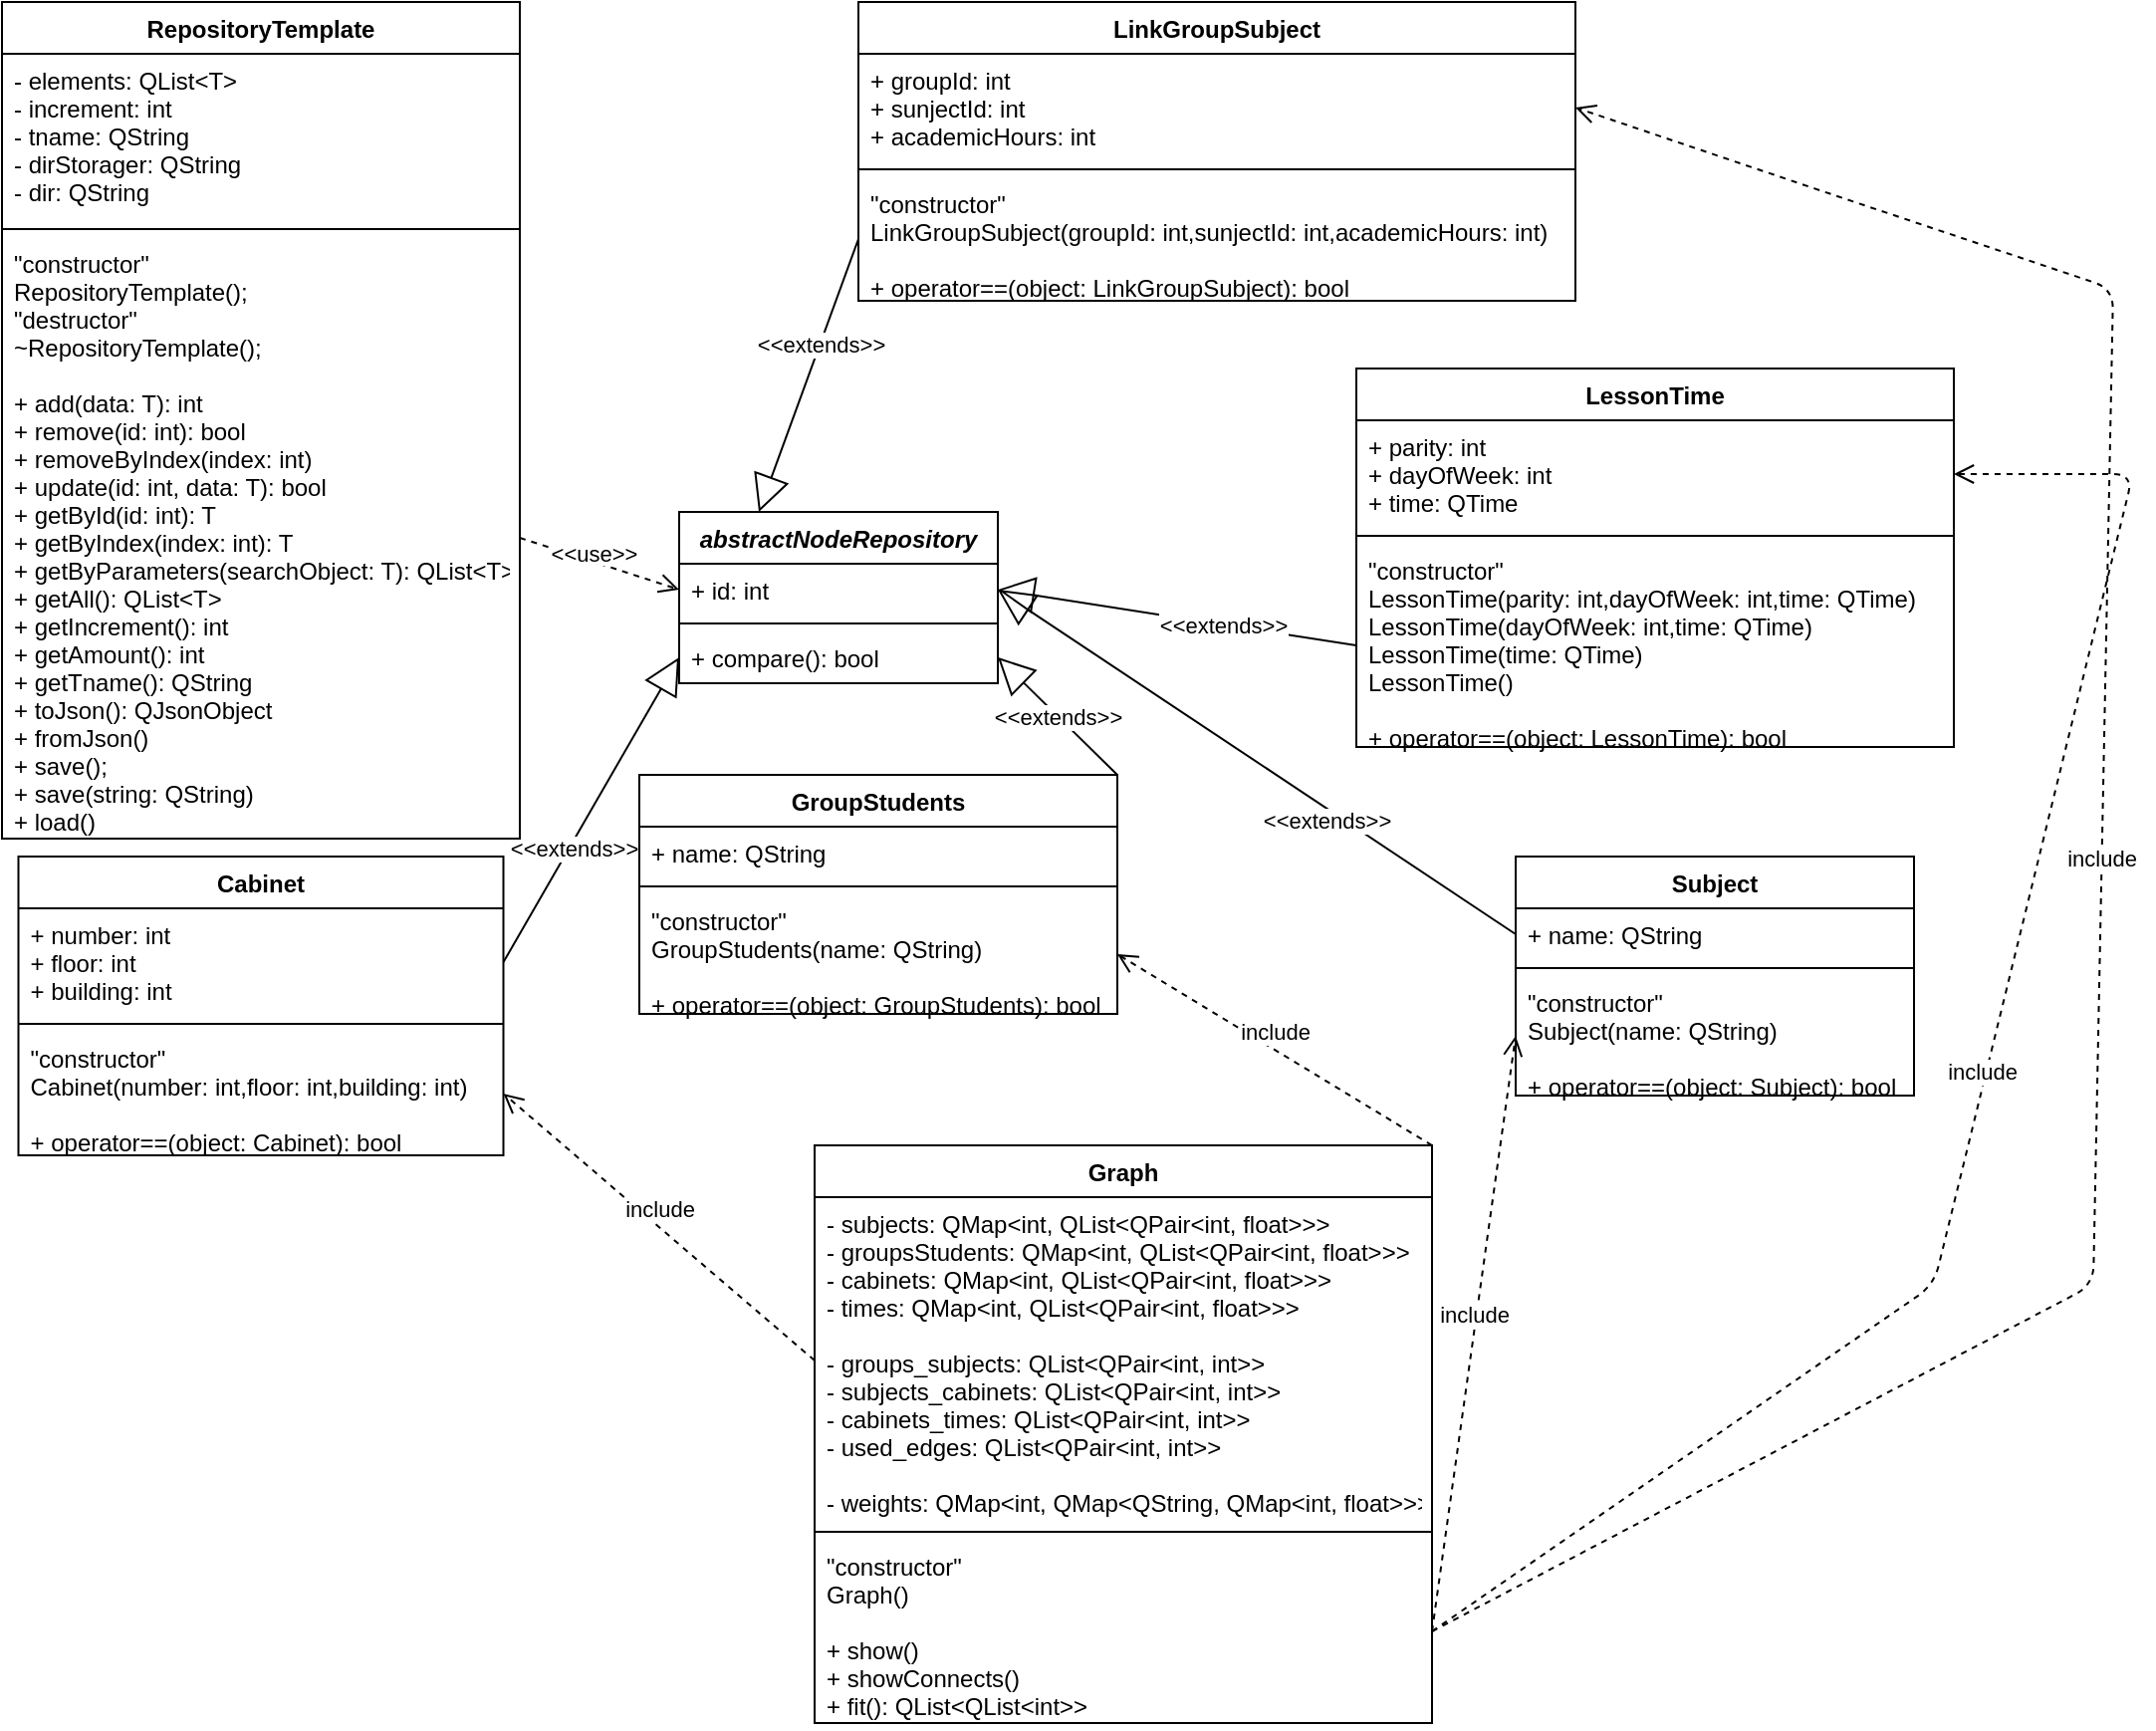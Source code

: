 <mxfile version="13.1.14" type="device"><diagram id="ir9kEP-f7ySvORfKLNOo" name="Page-1"><mxGraphModel dx="267" dy="934" grid="1" gridSize="10" guides="1" tooltips="1" connect="1" arrows="1" fold="1" page="1" pageScale="1" pageWidth="827" pageHeight="1169" math="0" shadow="0"><root><mxCell id="0"/><mxCell id="1" parent="0"/><mxCell id="urIrR2v5Nva38NdMv4Fl-29" value="" style="endArrow=block;endSize=16;endFill=0;html=1;entryX=1;entryY=0.5;entryDx=0;entryDy=0;exitX=0;exitY=0.5;exitDx=0;exitDy=0;" parent="1" source="urIrR2v5Nva38NdMv4Fl-2" target="urIrR2v5Nva38NdMv4Fl-22" edge="1"><mxGeometry width="160" relative="1" as="geometry"><mxPoint x="1518" y="268" as="sourcePoint"/><mxPoint x="528" y="350" as="targetPoint"/></mxGeometry></mxCell><mxCell id="eqY1UC8rtUGbDXDQ9YHy-2" value="&amp;lt;&amp;lt;extends&amp;gt;&amp;gt;" style="edgeLabel;html=1;align=center;verticalAlign=middle;resizable=0;points=[];" vertex="1" connectable="0" parent="urIrR2v5Nva38NdMv4Fl-29"><mxGeometry x="-0.292" y="5" relative="1" as="geometry"><mxPoint as="offset"/></mxGeometry></mxCell><mxCell id="urIrR2v5Nva38NdMv4Fl-30" value="" style="endArrow=block;endSize=16;endFill=0;html=1;exitX=1;exitY=0.5;exitDx=0;exitDy=0;entryX=0;entryY=0.5;entryDx=0;entryDy=0;" parent="1" source="urIrR2v5Nva38NdMv4Fl-14" target="urIrR2v5Nva38NdMv4Fl-24" edge="1"><mxGeometry width="160" relative="1" as="geometry"><mxPoint x="1219.75" y="140" as="sourcePoint"/><mxPoint x="1160" y="370" as="targetPoint"/></mxGeometry></mxCell><mxCell id="eqY1UC8rtUGbDXDQ9YHy-6" value="&amp;lt;&amp;lt;extends&amp;gt;&amp;gt;" style="edgeLabel;html=1;align=center;verticalAlign=middle;resizable=0;points=[];" vertex="1" connectable="0" parent="urIrR2v5Nva38NdMv4Fl-30"><mxGeometry x="-0.242" y="-2" relative="1" as="geometry"><mxPoint as="offset"/></mxGeometry></mxCell><mxCell id="urIrR2v5Nva38NdMv4Fl-31" value="&lt;meta charset=&quot;utf-8&quot;&gt;&lt;span style=&quot;color: rgb(0, 0, 0); font-family: helvetica; font-size: 11px; font-style: normal; font-weight: 400; letter-spacing: normal; text-align: center; text-indent: 0px; text-transform: none; word-spacing: 0px; background-color: rgb(255, 255, 255); display: inline; float: none;&quot;&gt;&amp;lt;&amp;lt;extends&amp;gt;&amp;gt;&lt;/span&gt;" style="endArrow=block;endSize=16;endFill=0;html=1;entryX=1;entryY=0.5;entryDx=0;entryDy=0;exitX=1;exitY=0;exitDx=0;exitDy=0;" parent="1" source="urIrR2v5Nva38NdMv4Fl-17" target="urIrR2v5Nva38NdMv4Fl-24" edge="1"><mxGeometry width="160" relative="1" as="geometry"><mxPoint x="1228" y="470" as="sourcePoint"/><mxPoint x="578" y="270" as="targetPoint"/></mxGeometry></mxCell><mxCell id="urIrR2v5Nva38NdMv4Fl-32" value="" style="html=1;verticalAlign=bottom;endArrow=open;dashed=1;endSize=8;entryX=0;entryY=0.5;entryDx=0;entryDy=0;exitX=1;exitY=0.5;exitDx=0;exitDy=0;" parent="1" source="urIrR2v5Nva38NdMv4Fl-28" target="urIrR2v5Nva38NdMv4Fl-22" edge="1"><mxGeometry relative="1" as="geometry"><mxPoint x="1098" y="80" as="sourcePoint"/><mxPoint x="678" y="150" as="targetPoint"/></mxGeometry></mxCell><mxCell id="urIrR2v5Nva38NdMv4Fl-33" value="" style="endArrow=block;endSize=16;endFill=0;html=1;entryX=1;entryY=0.5;entryDx=0;entryDy=0;exitX=0;exitY=0.5;exitDx=0;exitDy=0;" parent="1" source="urIrR2v5Nva38NdMv4Fl-8" target="urIrR2v5Nva38NdMv4Fl-22" edge="1"><mxGeometry width="160" relative="1" as="geometry"><mxPoint x="1878" y="302" as="sourcePoint"/><mxPoint x="665" y="263.0" as="targetPoint"/></mxGeometry></mxCell><mxCell id="eqY1UC8rtUGbDXDQ9YHy-3" value="&amp;lt;&amp;lt;extends&amp;gt;&amp;gt;" style="edgeLabel;html=1;align=center;verticalAlign=middle;resizable=0;points=[];" vertex="1" connectable="0" parent="urIrR2v5Nva38NdMv4Fl-33"><mxGeometry x="-0.261" relative="1" as="geometry"><mxPoint x="-1" as="offset"/></mxGeometry></mxCell><mxCell id="urIrR2v5Nva38NdMv4Fl-34" value="" style="endArrow=block;endSize=16;endFill=0;html=1;entryX=0.25;entryY=0;entryDx=0;entryDy=0;exitX=0;exitY=0.5;exitDx=0;exitDy=0;" parent="1" source="urIrR2v5Nva38NdMv4Fl-12" target="urIrR2v5Nva38NdMv4Fl-21" edge="1"><mxGeometry width="160" relative="1" as="geometry"><mxPoint x="1708" y="99" as="sourcePoint"/><mxPoint x="908" y="147" as="targetPoint"/></mxGeometry></mxCell><mxCell id="eqY1UC8rtUGbDXDQ9YHy-7" value="&amp;lt;&amp;lt;extends&amp;gt;&amp;gt;" style="edgeLabel;html=1;align=center;verticalAlign=middle;resizable=0;points=[];" vertex="1" connectable="0" parent="urIrR2v5Nva38NdMv4Fl-34"><mxGeometry x="-0.225" relative="1" as="geometry"><mxPoint as="offset"/></mxGeometry></mxCell><mxCell id="urIrR2v5Nva38NdMv4Fl-25" value="RepositoryTemplate" style="swimlane;fontStyle=1;align=center;verticalAlign=top;childLayout=stackLayout;horizontal=1;startSize=26;horizontalStack=0;resizeParent=1;resizeParentMax=0;resizeLast=0;collapsible=1;marginBottom=0;" parent="1" vertex="1"><mxGeometry x="850" y="26" width="260" height="420" as="geometry"/></mxCell><mxCell id="urIrR2v5Nva38NdMv4Fl-26" value="- elements: QList&lt;T&gt; &#10;- increment: int&#10;- tname: QString&#10;- dirStorager: QString&#10;- dir: QString" style="text;strokeColor=none;fillColor=none;align=left;verticalAlign=top;spacingLeft=4;spacingRight=4;overflow=hidden;rotatable=0;points=[[0,0.5],[1,0.5]];portConstraint=eastwest;" parent="urIrR2v5Nva38NdMv4Fl-25" vertex="1"><mxGeometry y="26" width="260" height="84" as="geometry"/></mxCell><mxCell id="urIrR2v5Nva38NdMv4Fl-27" value="" style="line;strokeWidth=1;fillColor=none;align=left;verticalAlign=middle;spacingTop=-1;spacingLeft=3;spacingRight=3;rotatable=0;labelPosition=right;points=[];portConstraint=eastwest;" parent="urIrR2v5Nva38NdMv4Fl-25" vertex="1"><mxGeometry y="110" width="260" height="8" as="geometry"/></mxCell><mxCell id="urIrR2v5Nva38NdMv4Fl-28" value="&quot;constructor&quot;&#10;RepositoryTemplate();&#10;&quot;destructor&quot;&#10;~RepositoryTemplate();&#10;&#10;+ add(data: T): int&#10;+ remove(id: int): bool&#10;+ removeByIndex(index: int)&#10;+ update(id: int, data: T): bool&#10;+ getById(id: int): T&#10;+ getByIndex(index: int): T&#10;+ getByParameters(searchObject: T): QList&lt;T&gt;&#10;+ getAll(): QList&lt;T&gt; &#10;+ getIncrement(): int&#10;+ getAmount(): int&#10;+ getTname(): QString&#10;+ toJson(): QJsonObject&#10;+ fromJson()&#10;+ save();&#10;+ save(string: QString)&#10;+ load()" style="text;strokeColor=none;fillColor=none;align=left;verticalAlign=top;spacingLeft=4;spacingRight=4;overflow=hidden;rotatable=0;points=[[0,0.5],[1,0.5]];portConstraint=eastwest;" parent="urIrR2v5Nva38NdMv4Fl-25" vertex="1"><mxGeometry y="118" width="260" height="302" as="geometry"/></mxCell><mxCell id="urIrR2v5Nva38NdMv4Fl-5" value="LessonTime" style="swimlane;fontStyle=1;align=center;verticalAlign=top;childLayout=stackLayout;horizontal=1;startSize=26;horizontalStack=0;resizeParent=1;resizeParentMax=0;resizeLast=0;collapsible=1;marginBottom=0;" parent="1" vertex="1"><mxGeometry x="1530" y="210" width="300" height="190" as="geometry"/></mxCell><mxCell id="urIrR2v5Nva38NdMv4Fl-6" value="+ parity: int&#10;+ dayOfWeek: int&#10;+ time: QTime" style="text;strokeColor=none;fillColor=none;align=left;verticalAlign=top;spacingLeft=4;spacingRight=4;overflow=hidden;rotatable=0;points=[[0,0.5],[1,0.5]];portConstraint=eastwest;" parent="urIrR2v5Nva38NdMv4Fl-5" vertex="1"><mxGeometry y="26" width="300" height="54" as="geometry"/></mxCell><mxCell id="urIrR2v5Nva38NdMv4Fl-7" value="" style="line;strokeWidth=1;fillColor=none;align=left;verticalAlign=middle;spacingTop=-1;spacingLeft=3;spacingRight=3;rotatable=0;labelPosition=right;points=[];portConstraint=eastwest;" parent="urIrR2v5Nva38NdMv4Fl-5" vertex="1"><mxGeometry y="80" width="300" height="8" as="geometry"/></mxCell><mxCell id="urIrR2v5Nva38NdMv4Fl-8" value="&quot;constructor&quot;&#10;LessonTime(parity: int,dayOfWeek: int,time: QTime)&#10;LessonTime(dayOfWeek: int,time: QTime)&#10;LessonTime(time: QTime)&#10;LessonTime()&#10;&#10;+ operator==(object: LessonTime): bool" style="text;strokeColor=none;fillColor=none;align=left;verticalAlign=top;spacingLeft=4;spacingRight=4;overflow=hidden;rotatable=0;points=[[0,0.5],[1,0.5]];portConstraint=eastwest;" parent="urIrR2v5Nva38NdMv4Fl-5" vertex="1"><mxGeometry y="88" width="300" height="102" as="geometry"/></mxCell><mxCell id="urIrR2v5Nva38NdMv4Fl-9" value="LinkGroupSubject" style="swimlane;fontStyle=1;align=center;verticalAlign=top;childLayout=stackLayout;horizontal=1;startSize=26;horizontalStack=0;resizeParent=1;resizeParentMax=0;resizeLast=0;collapsible=1;marginBottom=0;" parent="1" vertex="1"><mxGeometry x="1280" y="26" width="360" height="150" as="geometry"/></mxCell><mxCell id="urIrR2v5Nva38NdMv4Fl-10" value="+ groupId: int&#10;+ sunjectId: int&#10;+ academicHours: int" style="text;strokeColor=none;fillColor=none;align=left;verticalAlign=top;spacingLeft=4;spacingRight=4;overflow=hidden;rotatable=0;points=[[0,0.5],[1,0.5]];portConstraint=eastwest;" parent="urIrR2v5Nva38NdMv4Fl-9" vertex="1"><mxGeometry y="26" width="360" height="54" as="geometry"/></mxCell><mxCell id="urIrR2v5Nva38NdMv4Fl-11" value="" style="line;strokeWidth=1;fillColor=none;align=left;verticalAlign=middle;spacingTop=-1;spacingLeft=3;spacingRight=3;rotatable=0;labelPosition=right;points=[];portConstraint=eastwest;" parent="urIrR2v5Nva38NdMv4Fl-9" vertex="1"><mxGeometry y="80" width="360" height="8" as="geometry"/></mxCell><mxCell id="urIrR2v5Nva38NdMv4Fl-12" value="&quot;constructor&quot;&#10;LinkGroupSubject(groupId: int,sunjectId: int,academicHours: int)&#10;&#10;+ operator==(object: LinkGroupSubject): bool" style="text;strokeColor=none;fillColor=none;align=left;verticalAlign=top;spacingLeft=4;spacingRight=4;overflow=hidden;rotatable=0;points=[[0,0.5],[1,0.5]];portConstraint=eastwest;" parent="urIrR2v5Nva38NdMv4Fl-9" vertex="1"><mxGeometry y="88" width="360" height="62" as="geometry"/></mxCell><mxCell id="urIrR2v5Nva38NdMv4Fl-35" value="Graph" style="swimlane;fontStyle=1;align=center;verticalAlign=top;childLayout=stackLayout;horizontal=1;startSize=26;horizontalStack=0;resizeParent=1;resizeParentMax=0;resizeLast=0;collapsible=1;marginBottom=0;" parent="1" vertex="1"><mxGeometry x="1258" y="600" width="310" height="290" as="geometry"/></mxCell><mxCell id="urIrR2v5Nva38NdMv4Fl-36" value="- subjects: QMap&lt;int, QList&lt;QPair&lt;int, float&gt;&gt;&gt;&#10;- groupsStudents: QMap&lt;int, QList&lt;QPair&lt;int, float&gt;&gt;&gt;&#10;- cabinets: QMap&lt;int, QList&lt;QPair&lt;int, float&gt;&gt;&gt;&#10;- times: QMap&lt;int, QList&lt;QPair&lt;int, float&gt;&gt;&gt;&#10;&#10;- groups_subjects: QList&lt;QPair&lt;int, int&gt;&gt;&#10;- subjects_cabinets: QList&lt;QPair&lt;int, int&gt;&gt;&#10;- cabinets_times: QList&lt;QPair&lt;int, int&gt;&gt;&#10;- used_edges: QList&lt;QPair&lt;int, int&gt;&gt;&#10;&#10;- weights: QMap&lt;int, QMap&lt;QString, QMap&lt;int, float&gt;&gt;&gt; " style="text;strokeColor=none;fillColor=none;align=left;verticalAlign=top;spacingLeft=4;spacingRight=4;overflow=hidden;rotatable=0;points=[[0,0.5],[1,0.5]];portConstraint=eastwest;" parent="urIrR2v5Nva38NdMv4Fl-35" vertex="1"><mxGeometry y="26" width="310" height="164" as="geometry"/></mxCell><mxCell id="urIrR2v5Nva38NdMv4Fl-37" value="" style="line;strokeWidth=1;fillColor=none;align=left;verticalAlign=middle;spacingTop=-1;spacingLeft=3;spacingRight=3;rotatable=0;labelPosition=right;points=[];portConstraint=eastwest;" parent="urIrR2v5Nva38NdMv4Fl-35" vertex="1"><mxGeometry y="190" width="310" height="8" as="geometry"/></mxCell><mxCell id="urIrR2v5Nva38NdMv4Fl-38" value="&quot;constructor&quot;&#10;Graph()&#10;&#10;+ show()&#10;+ showConnects()&#10;+ fit(): QList&lt;QList&lt;int&gt;&gt;" style="text;strokeColor=none;fillColor=none;align=left;verticalAlign=top;spacingLeft=4;spacingRight=4;overflow=hidden;rotatable=0;points=[[0,0.5],[1,0.5]];portConstraint=eastwest;" parent="urIrR2v5Nva38NdMv4Fl-35" vertex="1"><mxGeometry y="198" width="310" height="92" as="geometry"/></mxCell><mxCell id="urIrR2v5Nva38NdMv4Fl-21" value="abstractNodeRepository" style="swimlane;fontStyle=3;align=center;verticalAlign=top;childLayout=stackLayout;horizontal=1;startSize=26;horizontalStack=0;resizeParent=1;resizeParentMax=0;resizeLast=0;collapsible=1;marginBottom=0;" parent="1" vertex="1"><mxGeometry x="1190" y="282" width="160" height="86" as="geometry"/></mxCell><mxCell id="urIrR2v5Nva38NdMv4Fl-22" value="+ id: int" style="text;strokeColor=none;fillColor=none;align=left;verticalAlign=top;spacingLeft=4;spacingRight=4;overflow=hidden;rotatable=0;points=[[0,0.5],[1,0.5]];portConstraint=eastwest;" parent="urIrR2v5Nva38NdMv4Fl-21" vertex="1"><mxGeometry y="26" width="160" height="26" as="geometry"/></mxCell><mxCell id="urIrR2v5Nva38NdMv4Fl-23" value="" style="line;strokeWidth=1;fillColor=none;align=left;verticalAlign=middle;spacingTop=-1;spacingLeft=3;spacingRight=3;rotatable=0;labelPosition=right;points=[];portConstraint=eastwest;" parent="urIrR2v5Nva38NdMv4Fl-21" vertex="1"><mxGeometry y="52" width="160" height="8" as="geometry"/></mxCell><mxCell id="urIrR2v5Nva38NdMv4Fl-24" value="+ compare(): bool" style="text;strokeColor=none;fillColor=none;align=left;verticalAlign=top;spacingLeft=4;spacingRight=4;overflow=hidden;rotatable=0;points=[[0,0.5],[1,0.5]];portConstraint=eastwest;" parent="urIrR2v5Nva38NdMv4Fl-21" vertex="1"><mxGeometry y="60" width="160" height="26" as="geometry"/></mxCell><mxCell id="urIrR2v5Nva38NdMv4Fl-17" value="GroupStudents" style="swimlane;fontStyle=1;align=center;verticalAlign=top;childLayout=stackLayout;horizontal=1;startSize=26;horizontalStack=0;resizeParent=1;resizeParentMax=0;resizeLast=0;collapsible=1;marginBottom=0;" parent="1" vertex="1"><mxGeometry x="1170" y="414" width="240" height="120" as="geometry"/></mxCell><mxCell id="urIrR2v5Nva38NdMv4Fl-18" value="+ name: QString" style="text;strokeColor=none;fillColor=none;align=left;verticalAlign=top;spacingLeft=4;spacingRight=4;overflow=hidden;rotatable=0;points=[[0,0.5],[1,0.5]];portConstraint=eastwest;" parent="urIrR2v5Nva38NdMv4Fl-17" vertex="1"><mxGeometry y="26" width="240" height="26" as="geometry"/></mxCell><mxCell id="urIrR2v5Nva38NdMv4Fl-19" value="" style="line;strokeWidth=1;fillColor=none;align=left;verticalAlign=middle;spacingTop=-1;spacingLeft=3;spacingRight=3;rotatable=0;labelPosition=right;points=[];portConstraint=eastwest;" parent="urIrR2v5Nva38NdMv4Fl-17" vertex="1"><mxGeometry y="52" width="240" height="8" as="geometry"/></mxCell><mxCell id="urIrR2v5Nva38NdMv4Fl-20" value="&quot;constructor&quot;&#10;GroupStudents(name: QString)&#10;&#10;+ operator==(object: GroupStudents): bool" style="text;strokeColor=none;fillColor=none;align=left;verticalAlign=top;spacingLeft=4;spacingRight=4;overflow=hidden;rotatable=0;points=[[0,0.5],[1,0.5]];portConstraint=eastwest;fontStyle=0" parent="urIrR2v5Nva38NdMv4Fl-17" vertex="1"><mxGeometry y="60" width="240" height="60" as="geometry"/></mxCell><mxCell id="urIrR2v5Nva38NdMv4Fl-46" value="include" style="html=1;verticalAlign=bottom;endArrow=open;dashed=1;endSize=8;exitX=0;exitY=0.5;exitDx=0;exitDy=0;entryX=1;entryY=0.5;entryDx=0;entryDy=0;" parent="1" source="urIrR2v5Nva38NdMv4Fl-36" target="urIrR2v5Nva38NdMv4Fl-16" edge="1"><mxGeometry relative="1" as="geometry"><mxPoint x="230" y="728.0" as="sourcePoint"/><mxPoint x="92.5" y="825" as="targetPoint"/></mxGeometry></mxCell><mxCell id="urIrR2v5Nva38NdMv4Fl-48" value="include" style="html=1;verticalAlign=bottom;endArrow=open;dashed=1;endSize=8;exitX=1;exitY=0;exitDx=0;exitDy=0;entryX=1;entryY=0.5;entryDx=0;entryDy=0;" parent="1" source="urIrR2v5Nva38NdMv4Fl-35" target="urIrR2v5Nva38NdMv4Fl-20" edge="1"><mxGeometry relative="1" as="geometry"><mxPoint x="1268" y="718" as="sourcePoint"/><mxPoint x="1111.75" y="548" as="targetPoint"/></mxGeometry></mxCell><mxCell id="urIrR2v5Nva38NdMv4Fl-49" value="include" style="html=1;verticalAlign=bottom;endArrow=open;dashed=1;endSize=8;exitX=1;exitY=0.5;exitDx=0;exitDy=0;entryX=1;entryY=0.5;entryDx=0;entryDy=0;" parent="1" source="urIrR2v5Nva38NdMv4Fl-38" target="urIrR2v5Nva38NdMv4Fl-10" edge="1"><mxGeometry relative="1" as="geometry"><mxPoint x="1278" y="728" as="sourcePoint"/><mxPoint x="1121.75" y="558" as="targetPoint"/><Array as="points"><mxPoint x="1900" y="670"/><mxPoint x="1910" y="170"/><mxPoint x="1770" y="123"/></Array></mxGeometry></mxCell><mxCell id="urIrR2v5Nva38NdMv4Fl-50" value="include" style="html=1;verticalAlign=bottom;endArrow=open;dashed=1;endSize=8;exitX=1;exitY=0.5;exitDx=0;exitDy=0;entryX=1;entryY=0.5;entryDx=0;entryDy=0;" parent="1" source="urIrR2v5Nva38NdMv4Fl-38" target="urIrR2v5Nva38NdMv4Fl-6" edge="1"><mxGeometry relative="1" as="geometry"><mxPoint x="1288" y="738" as="sourcePoint"/><mxPoint x="1131.75" y="568" as="targetPoint"/><Array as="points"><mxPoint x="1820" y="670"/><mxPoint x="1920" y="263"/></Array></mxGeometry></mxCell><mxCell id="urIrR2v5Nva38NdMv4Fl-51" value="include" style="html=1;verticalAlign=bottom;endArrow=open;dashed=1;endSize=8;exitX=1;exitY=0.5;exitDx=0;exitDy=0;entryX=0;entryY=0.5;entryDx=0;entryDy=0;" parent="1" source="urIrR2v5Nva38NdMv4Fl-38" target="urIrR2v5Nva38NdMv4Fl-4" edge="1"><mxGeometry relative="1" as="geometry"><mxPoint x="1298" y="748" as="sourcePoint"/><mxPoint x="1141.75" y="578" as="targetPoint"/></mxGeometry></mxCell><mxCell id="urIrR2v5Nva38NdMv4Fl-1" value="Subject" style="swimlane;fontStyle=1;align=center;verticalAlign=top;childLayout=stackLayout;horizontal=1;startSize=26;horizontalStack=0;resizeParent=1;resizeParentMax=0;resizeLast=0;collapsible=1;marginBottom=0;" parent="1" vertex="1"><mxGeometry x="1610" y="455" width="200" height="120" as="geometry"/></mxCell><mxCell id="urIrR2v5Nva38NdMv4Fl-2" value="+ name: QString" style="text;strokeColor=none;fillColor=none;align=left;verticalAlign=top;spacingLeft=4;spacingRight=4;overflow=hidden;rotatable=0;points=[[0,0.5],[1,0.5]];portConstraint=eastwest;" parent="urIrR2v5Nva38NdMv4Fl-1" vertex="1"><mxGeometry y="26" width="200" height="26" as="geometry"/></mxCell><mxCell id="urIrR2v5Nva38NdMv4Fl-3" value="" style="line;strokeWidth=1;fillColor=none;align=left;verticalAlign=middle;spacingTop=-1;spacingLeft=3;spacingRight=3;rotatable=0;labelPosition=right;points=[];portConstraint=eastwest;" parent="urIrR2v5Nva38NdMv4Fl-1" vertex="1"><mxGeometry y="52" width="200" height="8" as="geometry"/></mxCell><mxCell id="urIrR2v5Nva38NdMv4Fl-4" value="&quot;constructor&quot;&#10;Subject(name: QString)&#10;&#10;+ operator==(object: Subject): bool" style="text;strokeColor=none;fillColor=none;align=left;verticalAlign=top;spacingLeft=4;spacingRight=4;overflow=hidden;rotatable=0;points=[[0,0.5],[1,0.5]];portConstraint=eastwest;" parent="urIrR2v5Nva38NdMv4Fl-1" vertex="1"><mxGeometry y="60" width="200" height="60" as="geometry"/></mxCell><mxCell id="urIrR2v5Nva38NdMv4Fl-13" value="Cabinet" style="swimlane;fontStyle=1;align=center;verticalAlign=top;childLayout=stackLayout;horizontal=1;startSize=26;horizontalStack=0;resizeParent=1;resizeParentMax=0;resizeLast=0;collapsible=1;marginBottom=0;" parent="1" vertex="1"><mxGeometry x="858.25" y="455" width="243.5" height="150" as="geometry"/></mxCell><mxCell id="urIrR2v5Nva38NdMv4Fl-14" value="+ number: int&#10;+ floor: int&#10;+ building: int" style="text;strokeColor=none;fillColor=none;align=left;verticalAlign=top;spacingLeft=4;spacingRight=4;overflow=hidden;rotatable=0;points=[[0,0.5],[1,0.5]];portConstraint=eastwest;" parent="urIrR2v5Nva38NdMv4Fl-13" vertex="1"><mxGeometry y="26" width="243.5" height="54" as="geometry"/></mxCell><mxCell id="urIrR2v5Nva38NdMv4Fl-15" value="" style="line;strokeWidth=1;fillColor=none;align=left;verticalAlign=middle;spacingTop=-1;spacingLeft=3;spacingRight=3;rotatable=0;labelPosition=right;points=[];portConstraint=eastwest;" parent="urIrR2v5Nva38NdMv4Fl-13" vertex="1"><mxGeometry y="80" width="243.5" height="8" as="geometry"/></mxCell><mxCell id="urIrR2v5Nva38NdMv4Fl-16" value="&quot;constructor&quot;&#10;Cabinet(number: int,floor: int,building: int)&#10;&#10;+ operator==(object: Cabinet): bool" style="text;strokeColor=none;fillColor=none;align=left;verticalAlign=top;spacingLeft=4;spacingRight=4;overflow=hidden;rotatable=0;points=[[0,0.5],[1,0.5]];portConstraint=eastwest;" parent="urIrR2v5Nva38NdMv4Fl-13" vertex="1"><mxGeometry y="88" width="243.5" height="62" as="geometry"/></mxCell><mxCell id="eqY1UC8rtUGbDXDQ9YHy-8" value="&lt;span style=&quot;font-size: 11px ; background-color: rgb(255 , 255 , 255)&quot;&gt;&amp;lt;&amp;lt;use&amp;gt;&amp;gt;&lt;/span&gt;" style="text;html=1;align=center;verticalAlign=middle;resizable=0;points=[];autosize=1;" vertex="1" parent="1"><mxGeometry x="1117" y="293" width="60" height="20" as="geometry"/></mxCell></root></mxGraphModel></diagram></mxfile>